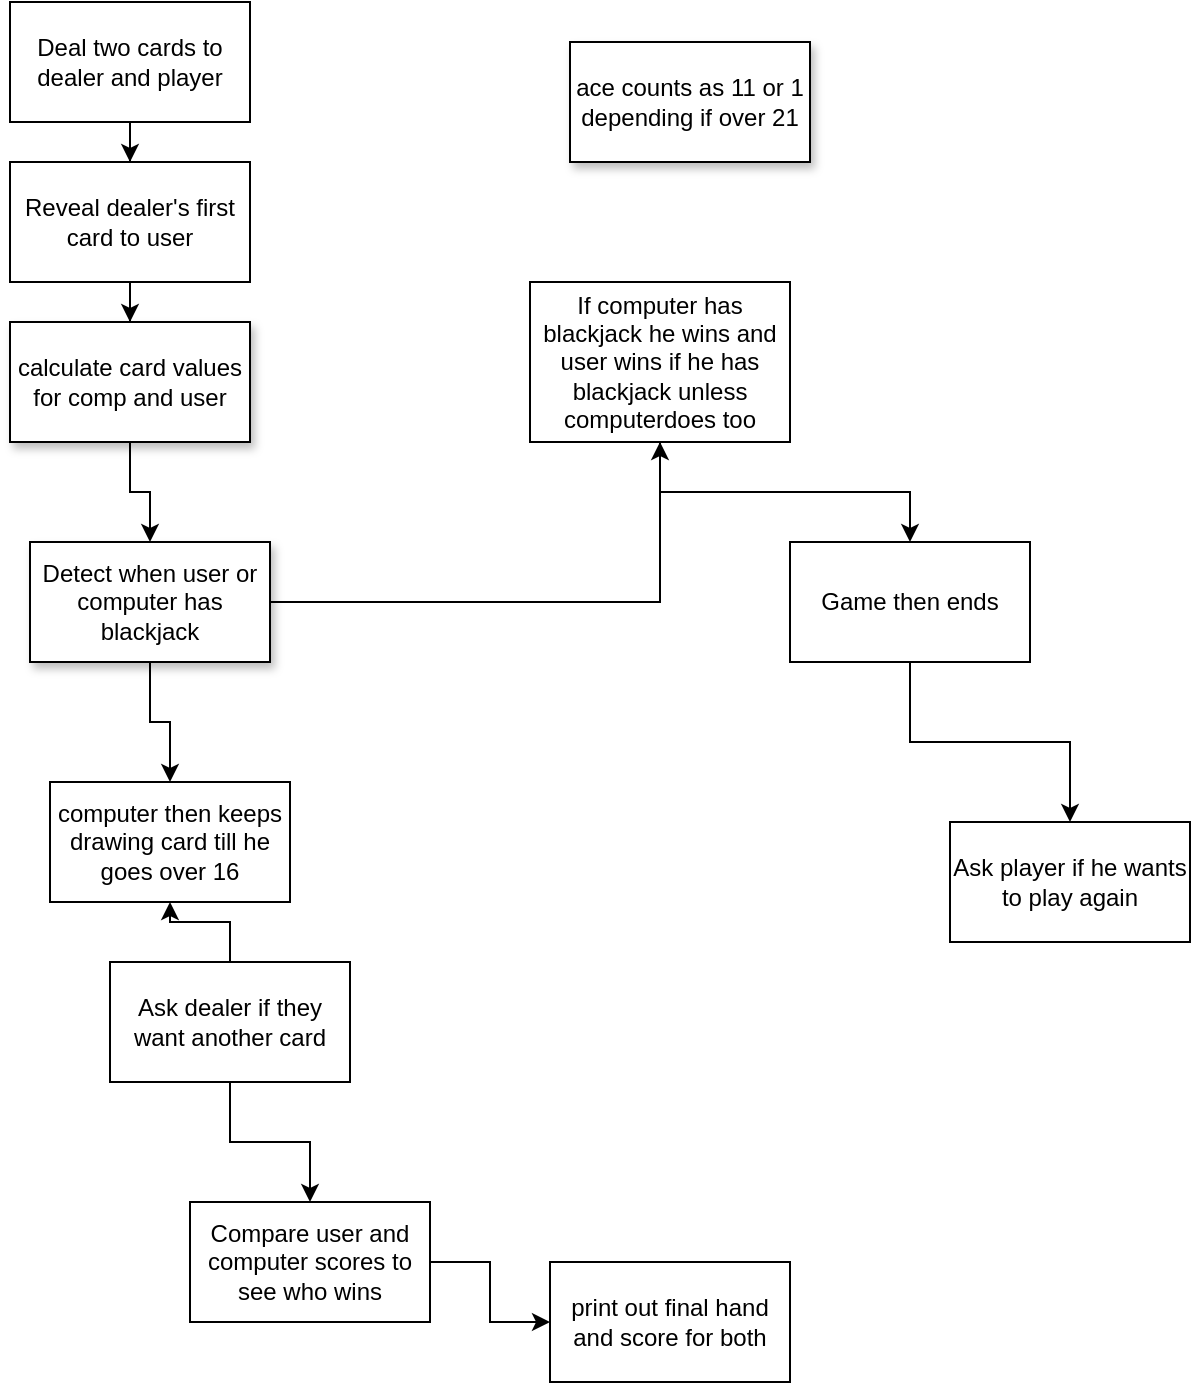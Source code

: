 <mxfile version="18.2.0" type="device"><diagram id="tofpZJkzKtlKCHFL4opK" name="Page-1"><mxGraphModel dx="1163" dy="582" grid="1" gridSize="10" guides="1" tooltips="1" connect="1" arrows="1" fold="1" page="1" pageScale="1" pageWidth="850" pageHeight="1100" math="0" shadow="0"><root><mxCell id="0"/><mxCell id="1" parent="0"/><mxCell id="kajTodFAxGprvokSDs-L-8" value="" style="edgeStyle=orthogonalEdgeStyle;rounded=0;orthogonalLoop=1;jettySize=auto;html=1;" edge="1" parent="1" source="kajTodFAxGprvokSDs-L-1" target="kajTodFAxGprvokSDs-L-7"><mxGeometry relative="1" as="geometry"/></mxCell><mxCell id="kajTodFAxGprvokSDs-L-1" value="Deal two cards to dealer and player" style="rounded=0;whiteSpace=wrap;html=1;" vertex="1" parent="1"><mxGeometry x="180" y="40" width="120" height="60" as="geometry"/></mxCell><mxCell id="kajTodFAxGprvokSDs-L-4" value="" style="edgeStyle=orthogonalEdgeStyle;rounded=0;orthogonalLoop=1;jettySize=auto;html=1;" edge="1" parent="1" source="kajTodFAxGprvokSDs-L-2" target="kajTodFAxGprvokSDs-L-3"><mxGeometry relative="1" as="geometry"/></mxCell><mxCell id="kajTodFAxGprvokSDs-L-24" value="" style="edgeStyle=orthogonalEdgeStyle;rounded=0;orthogonalLoop=1;jettySize=auto;html=1;" edge="1" parent="1" source="kajTodFAxGprvokSDs-L-2" target="kajTodFAxGprvokSDs-L-13"><mxGeometry relative="1" as="geometry"/></mxCell><mxCell id="kajTodFAxGprvokSDs-L-2" value="Detect when user or computer has blackjack" style="rounded=0;whiteSpace=wrap;html=1;shadow=1;" vertex="1" parent="1"><mxGeometry x="190" y="310" width="120" height="60" as="geometry"/></mxCell><mxCell id="kajTodFAxGprvokSDs-L-10" value="" style="edgeStyle=orthogonalEdgeStyle;rounded=0;orthogonalLoop=1;jettySize=auto;html=1;" edge="1" parent="1" source="kajTodFAxGprvokSDs-L-3" target="kajTodFAxGprvokSDs-L-9"><mxGeometry relative="1" as="geometry"/></mxCell><mxCell id="kajTodFAxGprvokSDs-L-3" value="If computer has blackjack he wins and user wins if he has blackjack unless computerdoes too" style="whiteSpace=wrap;html=1;rounded=0;" vertex="1" parent="1"><mxGeometry x="440" y="180" width="130" height="80" as="geometry"/></mxCell><mxCell id="kajTodFAxGprvokSDs-L-6" value="ace counts as 11 or 1 depending if over 21" style="rounded=0;whiteSpace=wrap;html=1;shadow=1;" vertex="1" parent="1"><mxGeometry x="460" y="60" width="120" height="60" as="geometry"/></mxCell><mxCell id="kajTodFAxGprvokSDs-L-12" value="" style="edgeStyle=orthogonalEdgeStyle;rounded=0;orthogonalLoop=1;jettySize=auto;html=1;entryX=0.5;entryY=0;entryDx=0;entryDy=0;" edge="1" parent="1" source="kajTodFAxGprvokSDs-L-7" target="kajTodFAxGprvokSDs-L-5"><mxGeometry relative="1" as="geometry"/></mxCell><mxCell id="kajTodFAxGprvokSDs-L-7" value="Reveal dealer's first card to user" style="whiteSpace=wrap;html=1;rounded=0;" vertex="1" parent="1"><mxGeometry x="180" y="120" width="120" height="60" as="geometry"/></mxCell><mxCell id="kajTodFAxGprvokSDs-L-18" value="" style="edgeStyle=orthogonalEdgeStyle;rounded=0;orthogonalLoop=1;jettySize=auto;html=1;" edge="1" parent="1" source="kajTodFAxGprvokSDs-L-9" target="kajTodFAxGprvokSDs-L-17"><mxGeometry relative="1" as="geometry"/></mxCell><mxCell id="kajTodFAxGprvokSDs-L-9" value="Game then ends" style="whiteSpace=wrap;html=1;rounded=0;" vertex="1" parent="1"><mxGeometry x="570" y="310" width="120" height="60" as="geometry"/></mxCell><mxCell id="kajTodFAxGprvokSDs-L-14" value="" style="edgeStyle=orthogonalEdgeStyle;rounded=0;orthogonalLoop=1;jettySize=auto;html=1;" edge="1" parent="1" source="kajTodFAxGprvokSDs-L-11" target="kajTodFAxGprvokSDs-L-13"><mxGeometry relative="1" as="geometry"/></mxCell><mxCell id="kajTodFAxGprvokSDs-L-25" value="" style="edgeStyle=orthogonalEdgeStyle;rounded=0;orthogonalLoop=1;jettySize=auto;html=1;" edge="1" parent="1" source="kajTodFAxGprvokSDs-L-11" target="kajTodFAxGprvokSDs-L-15"><mxGeometry relative="1" as="geometry"/></mxCell><mxCell id="kajTodFAxGprvokSDs-L-11" value="Ask dealer if they want another card" style="rounded=0;whiteSpace=wrap;html=1;" vertex="1" parent="1"><mxGeometry x="230" y="520" width="120" height="60" as="geometry"/></mxCell><mxCell id="kajTodFAxGprvokSDs-L-13" value="computer then keeps drawing card till he goes over 16" style="whiteSpace=wrap;html=1;rounded=0;" vertex="1" parent="1"><mxGeometry x="200" y="430" width="120" height="60" as="geometry"/></mxCell><mxCell id="kajTodFAxGprvokSDs-L-20" value="" style="edgeStyle=orthogonalEdgeStyle;rounded=0;orthogonalLoop=1;jettySize=auto;html=1;" edge="1" parent="1" source="kajTodFAxGprvokSDs-L-15" target="kajTodFAxGprvokSDs-L-19"><mxGeometry relative="1" as="geometry"/></mxCell><mxCell id="kajTodFAxGprvokSDs-L-15" value="Compare user and computer scores to see who wins" style="whiteSpace=wrap;html=1;rounded=0;" vertex="1" parent="1"><mxGeometry x="270" y="640" width="120" height="60" as="geometry"/></mxCell><mxCell id="kajTodFAxGprvokSDs-L-17" value="Ask player if he wants to play again" style="whiteSpace=wrap;html=1;rounded=0;" vertex="1" parent="1"><mxGeometry x="650" y="450" width="120" height="60" as="geometry"/></mxCell><mxCell id="kajTodFAxGprvokSDs-L-19" value="print out final hand and score for both" style="whiteSpace=wrap;html=1;rounded=0;" vertex="1" parent="1"><mxGeometry x="450" y="670" width="120" height="60" as="geometry"/></mxCell><mxCell id="kajTodFAxGprvokSDs-L-23" value="" style="edgeStyle=orthogonalEdgeStyle;rounded=0;orthogonalLoop=1;jettySize=auto;html=1;" edge="1" parent="1" source="kajTodFAxGprvokSDs-L-5" target="kajTodFAxGprvokSDs-L-2"><mxGeometry relative="1" as="geometry"/></mxCell><mxCell id="kajTodFAxGprvokSDs-L-5" value="calculate card values for comp and user" style="rounded=0;whiteSpace=wrap;html=1;shadow=1;" vertex="1" parent="1"><mxGeometry x="180" y="200" width="120" height="60" as="geometry"/></mxCell></root></mxGraphModel></diagram></mxfile>